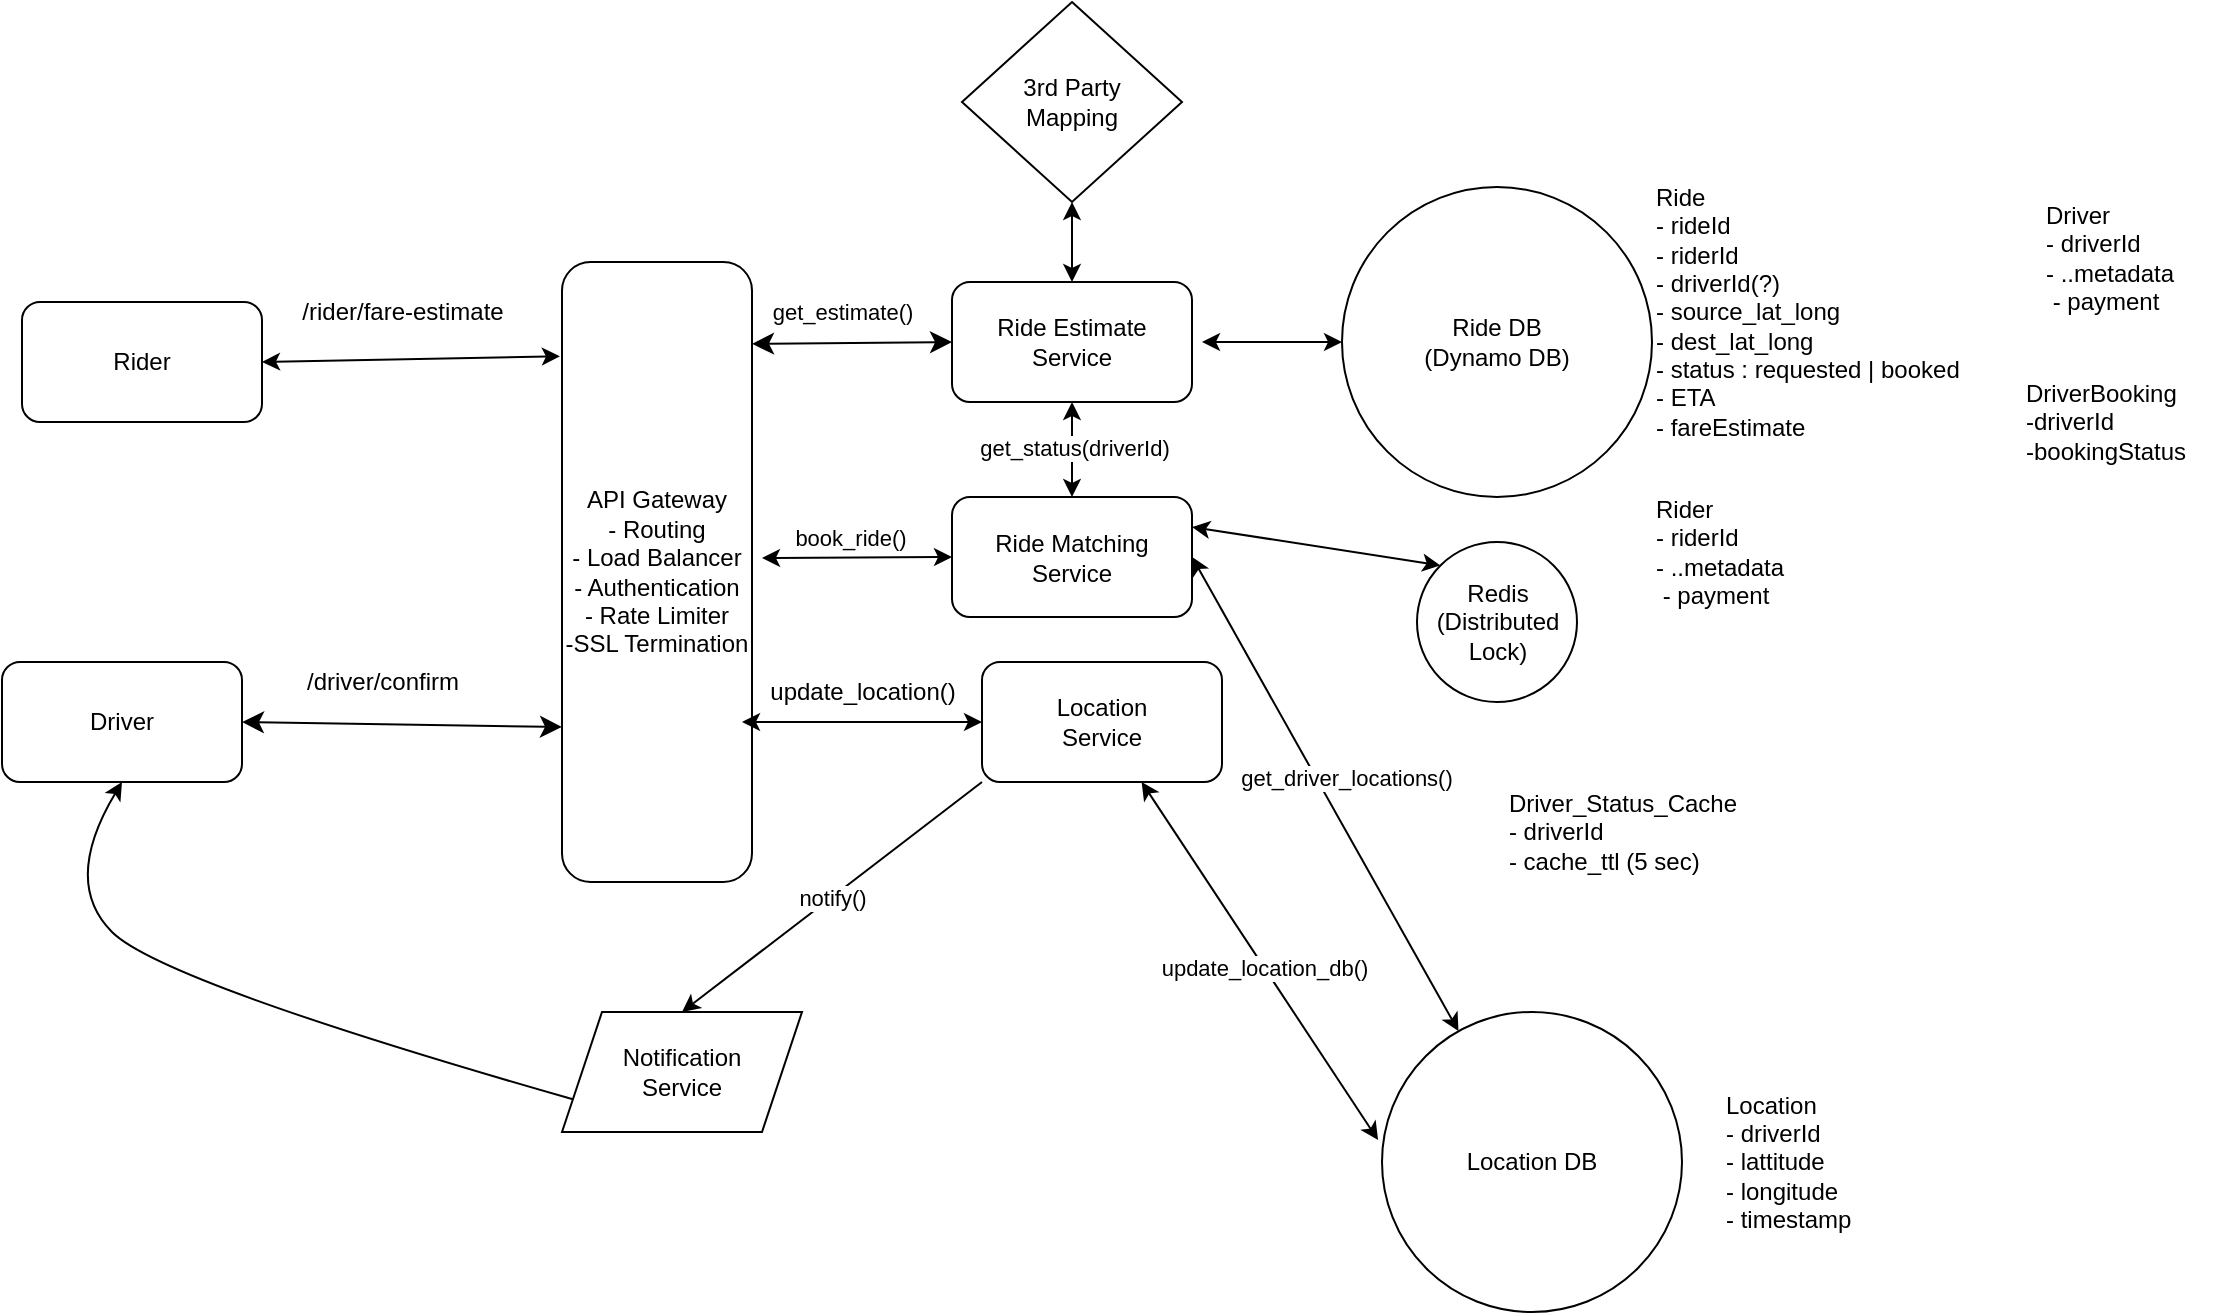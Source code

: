 <mxfile>
    <diagram id="JB758Y-jpen1Gas4BwVq" name="Page-1">
        <mxGraphModel dx="1266" dy="747" grid="1" gridSize="10" guides="1" tooltips="1" connect="1" arrows="1" fold="1" page="1" pageScale="1" pageWidth="1200" pageHeight="1920" math="0" shadow="0">
            <root>
                <mxCell id="0"/>
                <mxCell id="1" parent="0"/>
                <mxCell id="2" value="Rider" style="rounded=1;whiteSpace=wrap;html=1;" parent="1" vertex="1">
                    <mxGeometry x="60" y="150" width="120" height="60" as="geometry"/>
                </mxCell>
                <mxCell id="3" value="API Gateway&lt;br&gt;- Routing&lt;br&gt;- Load Balancer&lt;br&gt;- Authentication&lt;br&gt;- Rate Limiter&lt;br&gt;-SSL Termination" style="rounded=1;whiteSpace=wrap;html=1;" parent="1" vertex="1">
                    <mxGeometry x="330" y="130" width="95" height="310" as="geometry"/>
                </mxCell>
                <mxCell id="4" value="" style="endArrow=classic;startArrow=classic;html=1;exitX=1;exitY=0.5;exitDx=0;exitDy=0;entryX=-0.011;entryY=0.152;entryDx=0;entryDy=0;entryPerimeter=0;" parent="1" source="2" target="3" edge="1">
                    <mxGeometry width="50" height="50" relative="1" as="geometry">
                        <mxPoint x="500" y="480" as="sourcePoint"/>
                        <mxPoint x="550" y="430" as="targetPoint"/>
                    </mxGeometry>
                </mxCell>
                <mxCell id="5" value="/rider/fare-estimate&lt;br&gt;" style="text;html=1;align=center;verticalAlign=middle;resizable=0;points=[];autosize=1;strokeColor=none;fillColor=none;" parent="1" vertex="1">
                    <mxGeometry x="190" y="140" width="120" height="30" as="geometry"/>
                </mxCell>
                <mxCell id="6" value="Ride Estimate&lt;br&gt;Service" style="rounded=1;whiteSpace=wrap;html=1;" parent="1" vertex="1">
                    <mxGeometry x="525" y="140" width="120" height="60" as="geometry"/>
                </mxCell>
                <mxCell id="7" value="Ride DB&lt;br&gt;(Dynamo DB)" style="ellipse;whiteSpace=wrap;html=1;aspect=fixed;" parent="1" vertex="1">
                    <mxGeometry x="720" y="92.5" width="155" height="155" as="geometry"/>
                </mxCell>
                <mxCell id="9" value="Ride&lt;br&gt;- rideId&lt;br&gt;- riderId&lt;br&gt;- driverId(?)&lt;br&gt;- source_lat_long&lt;br&gt;- dest_lat_long&lt;br&gt;- status : requested | booked&lt;br&gt;- ETA&lt;br&gt;- fareEstimate&amp;nbsp;" style="text;html=1;align=left;verticalAlign=middle;resizable=0;points=[];autosize=1;strokeColor=none;fillColor=none;" parent="1" vertex="1">
                    <mxGeometry x="875" y="85" width="180" height="140" as="geometry"/>
                </mxCell>
                <mxCell id="10" value="" style="edgeStyle=none;orthogonalLoop=1;jettySize=auto;html=1;endArrow=classic;startArrow=classic;endSize=8;startSize=8;exitX=1;exitY=0.132;exitDx=0;exitDy=0;exitPerimeter=0;entryX=0;entryY=0.5;entryDx=0;entryDy=0;" parent="1" source="3" target="6" edge="1">
                    <mxGeometry width="100" relative="1" as="geometry">
                        <mxPoint x="500" y="280" as="sourcePoint"/>
                        <mxPoint x="600" y="280" as="targetPoint"/>
                        <Array as="points"/>
                    </mxGeometry>
                </mxCell>
                <mxCell id="38" value="get_estimate()&lt;br&gt;" style="edgeLabel;html=1;align=center;verticalAlign=middle;resizable=0;points=[];" parent="10" vertex="1" connectable="0">
                    <mxGeometry x="-0.1" y="2" relative="1" as="geometry">
                        <mxPoint y="-14" as="offset"/>
                    </mxGeometry>
                </mxCell>
                <mxCell id="11" value="Driver" style="rounded=1;whiteSpace=wrap;html=1;" parent="1" vertex="1">
                    <mxGeometry x="50" y="330" width="120" height="60" as="geometry"/>
                </mxCell>
                <mxCell id="12" value="" style="edgeStyle=none;orthogonalLoop=1;jettySize=auto;html=1;endArrow=classic;startArrow=classic;endSize=8;startSize=8;exitX=1;exitY=0.5;exitDx=0;exitDy=0;entryX=0;entryY=0.75;entryDx=0;entryDy=0;" parent="1" source="11" target="3" edge="1">
                    <mxGeometry width="100" relative="1" as="geometry">
                        <mxPoint x="270" y="460" as="sourcePoint"/>
                        <mxPoint x="370" y="460" as="targetPoint"/>
                        <Array as="points"/>
                    </mxGeometry>
                </mxCell>
                <mxCell id="13" value="/driver/confirm&lt;br&gt;" style="text;html=1;align=center;verticalAlign=middle;resizable=0;points=[];autosize=1;strokeColor=none;fillColor=none;" parent="1" vertex="1">
                    <mxGeometry x="190" y="325" width="100" height="30" as="geometry"/>
                </mxCell>
                <mxCell id="14" value="Location DB" style="ellipse;whiteSpace=wrap;html=1;aspect=fixed;" parent="1" vertex="1">
                    <mxGeometry x="740" y="505" width="150" height="150" as="geometry"/>
                </mxCell>
                <mxCell id="17" value="Location&lt;br&gt;Service" style="rounded=1;whiteSpace=wrap;html=1;" parent="1" vertex="1">
                    <mxGeometry x="540" y="330" width="120" height="60" as="geometry"/>
                </mxCell>
                <mxCell id="19" value="3rd Party&lt;br&gt;Mapping" style="rhombus;whiteSpace=wrap;html=1;" parent="1" vertex="1">
                    <mxGeometry x="530" width="110" height="100" as="geometry"/>
                </mxCell>
                <mxCell id="20" value="" style="endArrow=classic;startArrow=classic;html=1;entryX=0;entryY=0.5;entryDx=0;entryDy=0;" parent="1" target="18" edge="1">
                    <mxGeometry width="50" height="50" relative="1" as="geometry">
                        <mxPoint x="430" y="278" as="sourcePoint"/>
                        <mxPoint x="490" y="190" as="targetPoint"/>
                    </mxGeometry>
                </mxCell>
                <mxCell id="39" value="book_ride()&lt;br&gt;" style="edgeLabel;html=1;align=center;verticalAlign=middle;resizable=0;points=[];" parent="20" vertex="1" connectable="0">
                    <mxGeometry x="-0.08" relative="1" as="geometry">
                        <mxPoint y="-10" as="offset"/>
                    </mxGeometry>
                </mxCell>
                <mxCell id="21" value="" style="endArrow=classic;startArrow=classic;html=1;entryX=0.5;entryY=1;entryDx=0;entryDy=0;exitX=0.5;exitY=0;exitDx=0;exitDy=0;" parent="1" source="6" target="19" edge="1">
                    <mxGeometry width="50" height="50" relative="1" as="geometry">
                        <mxPoint x="440" y="240" as="sourcePoint"/>
                        <mxPoint x="490" y="190" as="targetPoint"/>
                    </mxGeometry>
                </mxCell>
                <mxCell id="22" value="" style="endArrow=classic;startArrow=classic;html=1;entryX=0;entryY=0.5;entryDx=0;entryDy=0;" parent="1" target="17" edge="1">
                    <mxGeometry width="50" height="50" relative="1" as="geometry">
                        <mxPoint x="420" y="360" as="sourcePoint"/>
                        <mxPoint x="490" y="190" as="targetPoint"/>
                    </mxGeometry>
                </mxCell>
                <mxCell id="25" value="Notification&lt;br&gt;Service" style="shape=parallelogram;perimeter=parallelogramPerimeter;whiteSpace=wrap;html=1;fixedSize=1;" parent="1" vertex="1">
                    <mxGeometry x="330" y="505" width="120" height="60" as="geometry"/>
                </mxCell>
                <mxCell id="28" value="" style="curved=1;endArrow=classic;html=1;exitX=0;exitY=0.75;exitDx=0;exitDy=0;entryX=0.5;entryY=1;entryDx=0;entryDy=0;" parent="1" source="25" target="11" edge="1">
                    <mxGeometry width="50" height="50" relative="1" as="geometry">
                        <mxPoint x="80" y="490" as="sourcePoint"/>
                        <mxPoint x="130" y="440" as="targetPoint"/>
                        <Array as="points">
                            <mxPoint x="130" y="490"/>
                            <mxPoint x="80" y="440"/>
                        </Array>
                    </mxGeometry>
                </mxCell>
                <mxCell id="29" value="Rider&lt;br&gt;- riderId&lt;br&gt;- ..metadata&lt;br&gt;&amp;nbsp;- payment" style="text;html=1;align=left;verticalAlign=middle;resizable=0;points=[];autosize=1;strokeColor=none;fillColor=none;" parent="1" vertex="1">
                    <mxGeometry x="875" y="240" width="90" height="70" as="geometry"/>
                </mxCell>
                <mxCell id="30" value="Driver&lt;br&gt;- driverId&lt;br&gt;- ..metadata&lt;br&gt;&amp;nbsp;- payment&lt;br&gt;" style="text;html=1;align=left;verticalAlign=middle;resizable=0;points=[];autosize=1;strokeColor=none;fillColor=none;" parent="1" vertex="1">
                    <mxGeometry x="1070" y="92.5" width="90" height="70" as="geometry"/>
                </mxCell>
                <mxCell id="31" value="Location&lt;br&gt;- driverId&lt;br&gt;- lattitude&lt;br&gt;- longitude&lt;br&gt;- timestamp" style="text;html=1;align=left;verticalAlign=middle;resizable=0;points=[];autosize=1;strokeColor=none;fillColor=none;" parent="1" vertex="1">
                    <mxGeometry x="910" y="535" width="90" height="90" as="geometry"/>
                </mxCell>
                <mxCell id="33" value="get_driver_locations()" style="endArrow=classic;startArrow=classic;html=1;entryX=1;entryY=0.5;entryDx=0;entryDy=0;" parent="1" source="14" target="18" edge="1">
                    <mxGeometry x="0.02" y="-13" width="50" height="50" relative="1" as="geometry">
                        <mxPoint x="711.716" y="311.716" as="sourcePoint"/>
                        <mxPoint x="620" y="230" as="targetPoint"/>
                        <mxPoint as="offset"/>
                    </mxGeometry>
                </mxCell>
                <mxCell id="34" value="&lt;div style=&quot;text-align: left;&quot;&gt;&lt;span style=&quot;background-color: initial;&quot;&gt;Driver_Status_Cache&lt;/span&gt;&lt;/div&gt;&lt;div style=&quot;text-align: left;&quot;&gt;&lt;span style=&quot;background-color: initial;&quot;&gt;- driverId&lt;/span&gt;&lt;/div&gt;&lt;div style=&quot;text-align: left;&quot;&gt;&lt;span style=&quot;background-color: initial;&quot;&gt;- cache_ttl (5 sec)&lt;/span&gt;&lt;/div&gt;" style="text;html=1;align=center;verticalAlign=middle;resizable=0;points=[];autosize=1;strokeColor=none;fillColor=none;" parent="1" vertex="1">
                    <mxGeometry x="790" y="385" width="140" height="60" as="geometry"/>
                </mxCell>
                <mxCell id="37" value="" style="endArrow=classic;startArrow=classic;html=1;entryX=0;entryY=0.5;entryDx=0;entryDy=0;" parent="1" target="7" edge="1">
                    <mxGeometry width="50" height="50" relative="1" as="geometry">
                        <mxPoint x="650" y="170" as="sourcePoint"/>
                        <mxPoint x="620" y="200" as="targetPoint"/>
                    </mxGeometry>
                </mxCell>
                <mxCell id="40" value="update_location()&lt;br&gt;" style="text;html=1;align=center;verticalAlign=middle;resizable=0;points=[];autosize=1;strokeColor=none;fillColor=none;" parent="1" vertex="1">
                    <mxGeometry x="420" y="330" width="120" height="30" as="geometry"/>
                </mxCell>
                <mxCell id="45" value="" style="endArrow=classic;startArrow=classic;html=1;entryX=0.5;entryY=1;entryDx=0;entryDy=0;exitX=0.5;exitY=0;exitDx=0;exitDy=0;" edge="1" parent="1" source="18" target="6">
                    <mxGeometry width="50" height="50" relative="1" as="geometry">
                        <mxPoint x="570" y="400" as="sourcePoint"/>
                        <mxPoint x="620" y="350" as="targetPoint"/>
                    </mxGeometry>
                </mxCell>
                <mxCell id="46" value="get_status(driverId)" style="edgeLabel;html=1;align=center;verticalAlign=middle;resizable=0;points=[];" vertex="1" connectable="0" parent="45">
                    <mxGeometry x="0.074" y="-1" relative="1" as="geometry">
                        <mxPoint y="1" as="offset"/>
                    </mxGeometry>
                </mxCell>
                <mxCell id="49" value="" style="endArrow=classic;html=1;entryX=0.5;entryY=0;entryDx=0;entryDy=0;exitX=0;exitY=1;exitDx=0;exitDy=0;" edge="1" parent="1" source="17" target="25">
                    <mxGeometry relative="1" as="geometry">
                        <mxPoint x="550" y="410" as="sourcePoint"/>
                        <mxPoint x="650" y="410" as="targetPoint"/>
                    </mxGeometry>
                </mxCell>
                <mxCell id="50" value="notify()" style="edgeLabel;resizable=0;html=1;align=center;verticalAlign=middle;" connectable="0" vertex="1" parent="49">
                    <mxGeometry relative="1" as="geometry"/>
                </mxCell>
                <mxCell id="52" value="" style="endArrow=classic;startArrow=classic;html=1;exitX=-0.013;exitY=0.427;exitDx=0;exitDy=0;exitPerimeter=0;" edge="1" parent="1" source="14" target="17">
                    <mxGeometry width="50" height="50" relative="1" as="geometry">
                        <mxPoint x="570" y="440" as="sourcePoint"/>
                        <mxPoint x="620" y="390" as="targetPoint"/>
                    </mxGeometry>
                </mxCell>
                <mxCell id="57" value="update_location_db()" style="edgeLabel;html=1;align=center;verticalAlign=middle;resizable=0;points=[];" vertex="1" connectable="0" parent="52">
                    <mxGeometry x="-0.025" relative="1" as="geometry">
                        <mxPoint y="1" as="offset"/>
                    </mxGeometry>
                </mxCell>
                <mxCell id="53" value="Redis&lt;br&gt;(Distributed Lock)" style="ellipse;whiteSpace=wrap;html=1;aspect=fixed;" vertex="1" parent="1">
                    <mxGeometry x="757.5" y="270" width="80" height="80" as="geometry"/>
                </mxCell>
                <mxCell id="56" value="" style="endArrow=classic;startArrow=classic;html=1;entryX=0;entryY=0;entryDx=0;entryDy=0;exitX=1;exitY=0.25;exitDx=0;exitDy=0;" edge="1" parent="1" source="18" target="53">
                    <mxGeometry width="50" height="50" relative="1" as="geometry">
                        <mxPoint x="570" y="440" as="sourcePoint"/>
                        <mxPoint x="620" y="390" as="targetPoint"/>
                    </mxGeometry>
                </mxCell>
                <mxCell id="58" value="DriverBooking&lt;br&gt;-driverId&lt;br&gt;-bookingStatus" style="text;html=1;align=left;verticalAlign=middle;resizable=0;points=[];autosize=1;strokeColor=none;fillColor=none;" vertex="1" parent="1">
                    <mxGeometry x="1060" y="180" width="100" height="60" as="geometry"/>
                </mxCell>
                <mxCell id="18" value="Ride Matching&lt;br&gt;Service" style="rounded=1;whiteSpace=wrap;html=1;" parent="1" vertex="1">
                    <mxGeometry x="525" y="247.5" width="120" height="60" as="geometry"/>
                </mxCell>
            </root>
        </mxGraphModel>
    </diagram>
</mxfile>